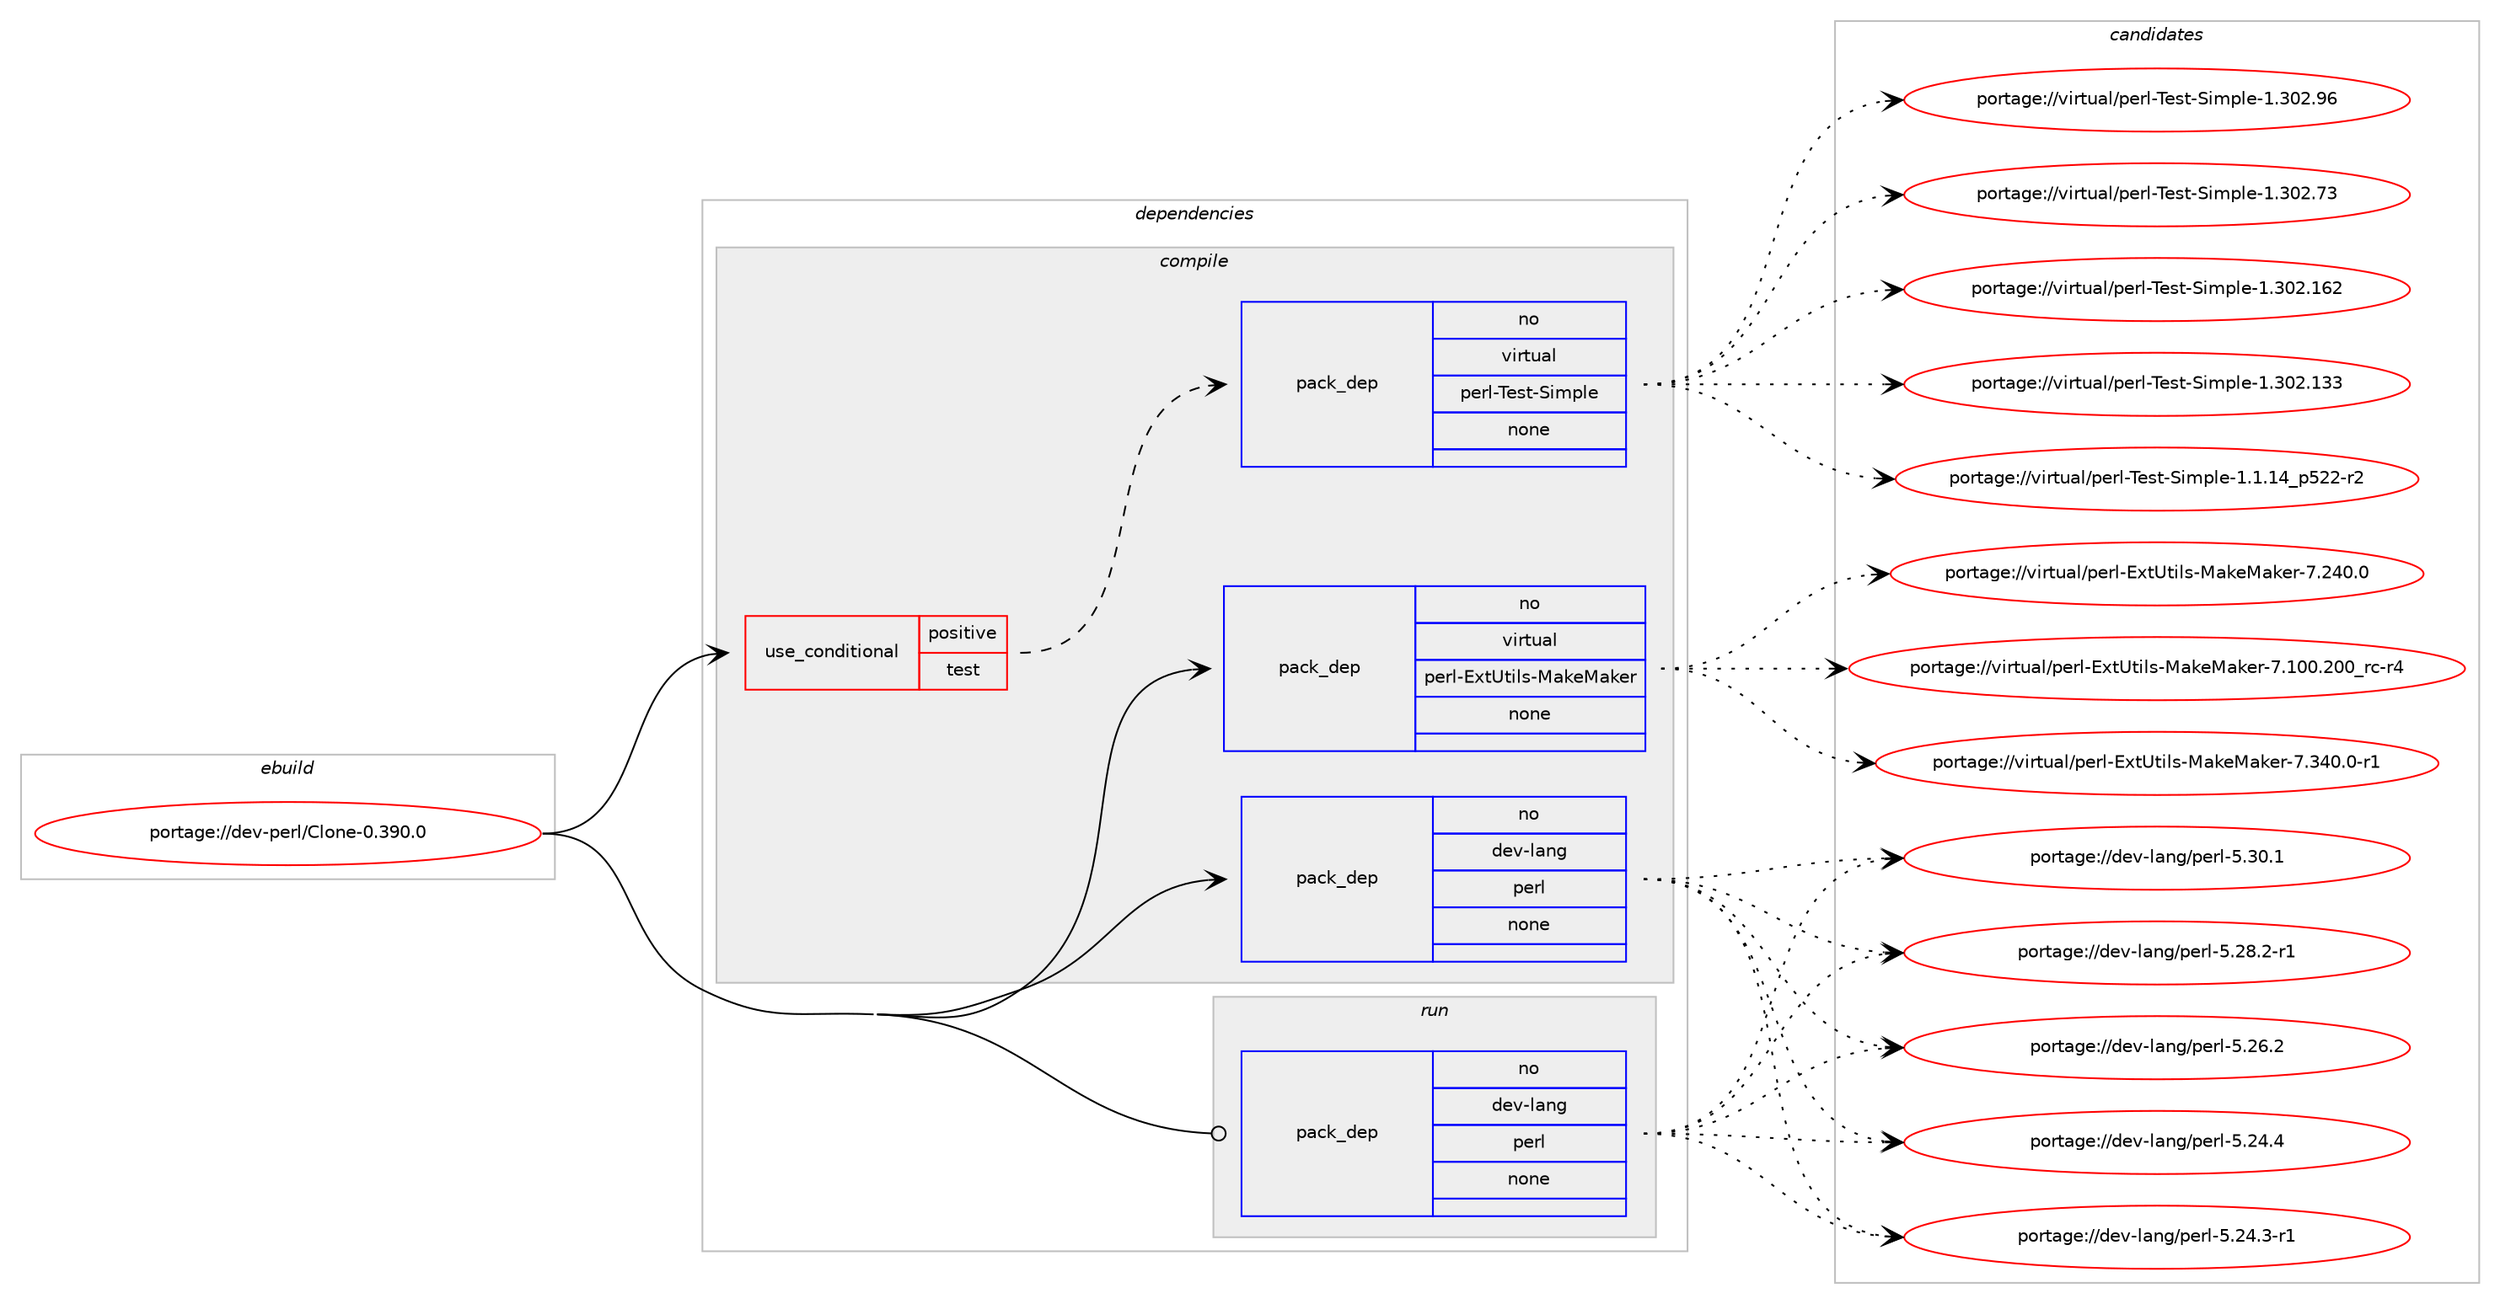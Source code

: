 digraph prolog {

# *************
# Graph options
# *************

newrank=true;
concentrate=true;
compound=true;
graph [rankdir=LR,fontname=Helvetica,fontsize=10,ranksep=1.5];#, ranksep=2.5, nodesep=0.2];
edge  [arrowhead=vee];
node  [fontname=Helvetica,fontsize=10];

# **********
# The ebuild
# **********

subgraph cluster_leftcol {
color=gray;
rank=same;
label=<<i>ebuild</i>>;
id [label="portage://dev-perl/Clone-0.390.0", color=red, width=4, href="../dev-perl/Clone-0.390.0.svg"];
}

# ****************
# The dependencies
# ****************

subgraph cluster_midcol {
color=gray;
label=<<i>dependencies</i>>;
subgraph cluster_compile {
fillcolor="#eeeeee";
style=filled;
label=<<i>compile</i>>;
subgraph cond122606 {
dependency498509 [label=<<TABLE BORDER="0" CELLBORDER="1" CELLSPACING="0" CELLPADDING="4"><TR><TD ROWSPAN="3" CELLPADDING="10">use_conditional</TD></TR><TR><TD>positive</TD></TR><TR><TD>test</TD></TR></TABLE>>, shape=none, color=red];
subgraph pack370800 {
dependency498510 [label=<<TABLE BORDER="0" CELLBORDER="1" CELLSPACING="0" CELLPADDING="4" WIDTH="220"><TR><TD ROWSPAN="6" CELLPADDING="30">pack_dep</TD></TR><TR><TD WIDTH="110">no</TD></TR><TR><TD>virtual</TD></TR><TR><TD>perl-Test-Simple</TD></TR><TR><TD>none</TD></TR><TR><TD></TD></TR></TABLE>>, shape=none, color=blue];
}
dependency498509:e -> dependency498510:w [weight=20,style="dashed",arrowhead="vee"];
}
id:e -> dependency498509:w [weight=20,style="solid",arrowhead="vee"];
subgraph pack370801 {
dependency498511 [label=<<TABLE BORDER="0" CELLBORDER="1" CELLSPACING="0" CELLPADDING="4" WIDTH="220"><TR><TD ROWSPAN="6" CELLPADDING="30">pack_dep</TD></TR><TR><TD WIDTH="110">no</TD></TR><TR><TD>dev-lang</TD></TR><TR><TD>perl</TD></TR><TR><TD>none</TD></TR><TR><TD></TD></TR></TABLE>>, shape=none, color=blue];
}
id:e -> dependency498511:w [weight=20,style="solid",arrowhead="vee"];
subgraph pack370802 {
dependency498512 [label=<<TABLE BORDER="0" CELLBORDER="1" CELLSPACING="0" CELLPADDING="4" WIDTH="220"><TR><TD ROWSPAN="6" CELLPADDING="30">pack_dep</TD></TR><TR><TD WIDTH="110">no</TD></TR><TR><TD>virtual</TD></TR><TR><TD>perl-ExtUtils-MakeMaker</TD></TR><TR><TD>none</TD></TR><TR><TD></TD></TR></TABLE>>, shape=none, color=blue];
}
id:e -> dependency498512:w [weight=20,style="solid",arrowhead="vee"];
}
subgraph cluster_compileandrun {
fillcolor="#eeeeee";
style=filled;
label=<<i>compile and run</i>>;
}
subgraph cluster_run {
fillcolor="#eeeeee";
style=filled;
label=<<i>run</i>>;
subgraph pack370803 {
dependency498513 [label=<<TABLE BORDER="0" CELLBORDER="1" CELLSPACING="0" CELLPADDING="4" WIDTH="220"><TR><TD ROWSPAN="6" CELLPADDING="30">pack_dep</TD></TR><TR><TD WIDTH="110">no</TD></TR><TR><TD>dev-lang</TD></TR><TR><TD>perl</TD></TR><TR><TD>none</TD></TR><TR><TD></TD></TR></TABLE>>, shape=none, color=blue];
}
id:e -> dependency498513:w [weight=20,style="solid",arrowhead="odot"];
}
}

# **************
# The candidates
# **************

subgraph cluster_choices {
rank=same;
color=gray;
label=<<i>candidates</i>>;

subgraph choice370800 {
color=black;
nodesep=1;
choice118105114116117971084711210111410845841011151164583105109112108101454946514850465754 [label="portage://virtual/perl-Test-Simple-1.302.96", color=red, width=4,href="../virtual/perl-Test-Simple-1.302.96.svg"];
choice118105114116117971084711210111410845841011151164583105109112108101454946514850465551 [label="portage://virtual/perl-Test-Simple-1.302.73", color=red, width=4,href="../virtual/perl-Test-Simple-1.302.73.svg"];
choice11810511411611797108471121011141084584101115116458310510911210810145494651485046495450 [label="portage://virtual/perl-Test-Simple-1.302.162", color=red, width=4,href="../virtual/perl-Test-Simple-1.302.162.svg"];
choice11810511411611797108471121011141084584101115116458310510911210810145494651485046495151 [label="portage://virtual/perl-Test-Simple-1.302.133", color=red, width=4,href="../virtual/perl-Test-Simple-1.302.133.svg"];
choice11810511411611797108471121011141084584101115116458310510911210810145494649464952951125350504511450 [label="portage://virtual/perl-Test-Simple-1.1.14_p522-r2", color=red, width=4,href="../virtual/perl-Test-Simple-1.1.14_p522-r2.svg"];
dependency498510:e -> choice118105114116117971084711210111410845841011151164583105109112108101454946514850465754:w [style=dotted,weight="100"];
dependency498510:e -> choice118105114116117971084711210111410845841011151164583105109112108101454946514850465551:w [style=dotted,weight="100"];
dependency498510:e -> choice11810511411611797108471121011141084584101115116458310510911210810145494651485046495450:w [style=dotted,weight="100"];
dependency498510:e -> choice11810511411611797108471121011141084584101115116458310510911210810145494651485046495151:w [style=dotted,weight="100"];
dependency498510:e -> choice11810511411611797108471121011141084584101115116458310510911210810145494649464952951125350504511450:w [style=dotted,weight="100"];
}
subgraph choice370801 {
color=black;
nodesep=1;
choice10010111845108971101034711210111410845534651484649 [label="portage://dev-lang/perl-5.30.1", color=red, width=4,href="../dev-lang/perl-5.30.1.svg"];
choice100101118451089711010347112101114108455346505646504511449 [label="portage://dev-lang/perl-5.28.2-r1", color=red, width=4,href="../dev-lang/perl-5.28.2-r1.svg"];
choice10010111845108971101034711210111410845534650544650 [label="portage://dev-lang/perl-5.26.2", color=red, width=4,href="../dev-lang/perl-5.26.2.svg"];
choice10010111845108971101034711210111410845534650524652 [label="portage://dev-lang/perl-5.24.4", color=red, width=4,href="../dev-lang/perl-5.24.4.svg"];
choice100101118451089711010347112101114108455346505246514511449 [label="portage://dev-lang/perl-5.24.3-r1", color=red, width=4,href="../dev-lang/perl-5.24.3-r1.svg"];
dependency498511:e -> choice10010111845108971101034711210111410845534651484649:w [style=dotted,weight="100"];
dependency498511:e -> choice100101118451089711010347112101114108455346505646504511449:w [style=dotted,weight="100"];
dependency498511:e -> choice10010111845108971101034711210111410845534650544650:w [style=dotted,weight="100"];
dependency498511:e -> choice10010111845108971101034711210111410845534650524652:w [style=dotted,weight="100"];
dependency498511:e -> choice100101118451089711010347112101114108455346505246514511449:w [style=dotted,weight="100"];
}
subgraph choice370802 {
color=black;
nodesep=1;
choice1181051141161179710847112101114108456912011685116105108115457797107101779710710111445554651524846484511449 [label="portage://virtual/perl-ExtUtils-MakeMaker-7.340.0-r1", color=red, width=4,href="../virtual/perl-ExtUtils-MakeMaker-7.340.0-r1.svg"];
choice118105114116117971084711210111410845691201168511610510811545779710710177971071011144555465052484648 [label="portage://virtual/perl-ExtUtils-MakeMaker-7.240.0", color=red, width=4,href="../virtual/perl-ExtUtils-MakeMaker-7.240.0.svg"];
choice118105114116117971084711210111410845691201168511610510811545779710710177971071011144555464948484650484895114994511452 [label="portage://virtual/perl-ExtUtils-MakeMaker-7.100.200_rc-r4", color=red, width=4,href="../virtual/perl-ExtUtils-MakeMaker-7.100.200_rc-r4.svg"];
dependency498512:e -> choice1181051141161179710847112101114108456912011685116105108115457797107101779710710111445554651524846484511449:w [style=dotted,weight="100"];
dependency498512:e -> choice118105114116117971084711210111410845691201168511610510811545779710710177971071011144555465052484648:w [style=dotted,weight="100"];
dependency498512:e -> choice118105114116117971084711210111410845691201168511610510811545779710710177971071011144555464948484650484895114994511452:w [style=dotted,weight="100"];
}
subgraph choice370803 {
color=black;
nodesep=1;
choice10010111845108971101034711210111410845534651484649 [label="portage://dev-lang/perl-5.30.1", color=red, width=4,href="../dev-lang/perl-5.30.1.svg"];
choice100101118451089711010347112101114108455346505646504511449 [label="portage://dev-lang/perl-5.28.2-r1", color=red, width=4,href="../dev-lang/perl-5.28.2-r1.svg"];
choice10010111845108971101034711210111410845534650544650 [label="portage://dev-lang/perl-5.26.2", color=red, width=4,href="../dev-lang/perl-5.26.2.svg"];
choice10010111845108971101034711210111410845534650524652 [label="portage://dev-lang/perl-5.24.4", color=red, width=4,href="../dev-lang/perl-5.24.4.svg"];
choice100101118451089711010347112101114108455346505246514511449 [label="portage://dev-lang/perl-5.24.3-r1", color=red, width=4,href="../dev-lang/perl-5.24.3-r1.svg"];
dependency498513:e -> choice10010111845108971101034711210111410845534651484649:w [style=dotted,weight="100"];
dependency498513:e -> choice100101118451089711010347112101114108455346505646504511449:w [style=dotted,weight="100"];
dependency498513:e -> choice10010111845108971101034711210111410845534650544650:w [style=dotted,weight="100"];
dependency498513:e -> choice10010111845108971101034711210111410845534650524652:w [style=dotted,weight="100"];
dependency498513:e -> choice100101118451089711010347112101114108455346505246514511449:w [style=dotted,weight="100"];
}
}

}
